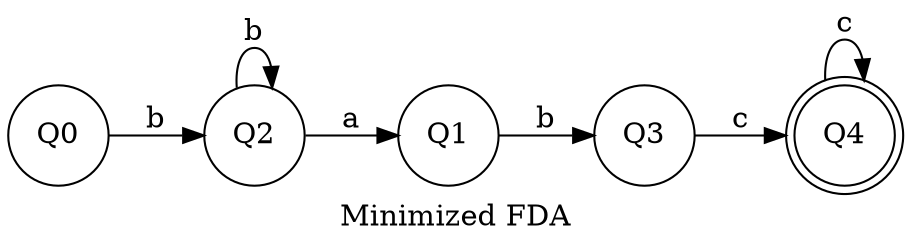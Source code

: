 // AFN
digraph {
	rankdir=LR
	label="Minimized FDA"
	1616122953008 [label=Q0 shape=circle]
	1616122952432 [label=Q2 shape=circle]
	1616122953536 [label=Q1 shape=circle]
	1616122953584 [label=Q3 shape=circle]
	1616122952528 [label=Q4 shape=doublecircle]
	1616122952528 -> 1616122952528 [label=c]
	1616122953584 -> 1616122952528 [label=c]
	1616122953536 -> 1616122953584 [label=b]
	1616122952432 -> 1616122953536 [label=a]
	1616122952432 -> 1616122952432 [label=b]
	1616122953008 -> 1616122952432 [label=b]
}
